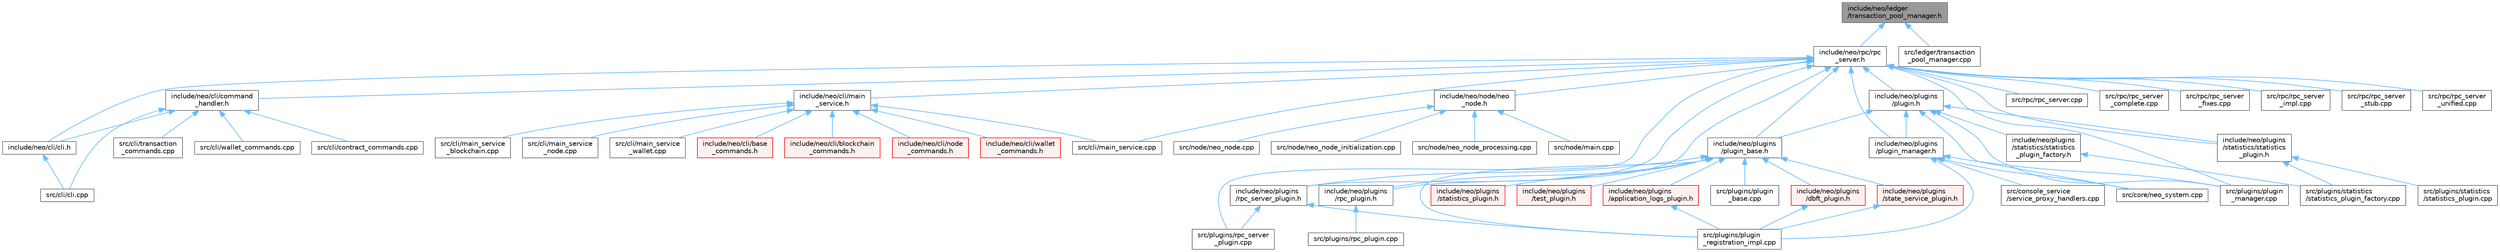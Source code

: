 digraph "include/neo/ledger/transaction_pool_manager.h"
{
 // LATEX_PDF_SIZE
  bgcolor="transparent";
  edge [fontname=Helvetica,fontsize=10,labelfontname=Helvetica,labelfontsize=10];
  node [fontname=Helvetica,fontsize=10,shape=box,height=0.2,width=0.4];
  Node1 [id="Node000001",label="include/neo/ledger\l/transaction_pool_manager.h",height=0.2,width=0.4,color="gray40", fillcolor="grey60", style="filled", fontcolor="black",tooltip=" "];
  Node1 -> Node2 [id="edge1_Node000001_Node000002",dir="back",color="steelblue1",style="solid",tooltip=" "];
  Node2 [id="Node000002",label="include/neo/rpc/rpc\l_server.h",height=0.2,width=0.4,color="grey40", fillcolor="white", style="filled",URL="$rpc__server_8h.html",tooltip=" "];
  Node2 -> Node3 [id="edge2_Node000002_Node000003",dir="back",color="steelblue1",style="solid",tooltip=" "];
  Node3 [id="Node000003",label="include/neo/cli/cli.h",height=0.2,width=0.4,color="grey40", fillcolor="white", style="filled",URL="$cli_8h.html",tooltip=" "];
  Node3 -> Node4 [id="edge3_Node000003_Node000004",dir="back",color="steelblue1",style="solid",tooltip=" "];
  Node4 [id="Node000004",label="src/cli/cli.cpp",height=0.2,width=0.4,color="grey40", fillcolor="white", style="filled",URL="$cli_8cpp.html",tooltip=" "];
  Node2 -> Node5 [id="edge4_Node000002_Node000005",dir="back",color="steelblue1",style="solid",tooltip=" "];
  Node5 [id="Node000005",label="include/neo/cli/command\l_handler.h",height=0.2,width=0.4,color="grey40", fillcolor="white", style="filled",URL="$command__handler_8h.html",tooltip=" "];
  Node5 -> Node3 [id="edge5_Node000005_Node000003",dir="back",color="steelblue1",style="solid",tooltip=" "];
  Node5 -> Node4 [id="edge6_Node000005_Node000004",dir="back",color="steelblue1",style="solid",tooltip=" "];
  Node5 -> Node6 [id="edge7_Node000005_Node000006",dir="back",color="steelblue1",style="solid",tooltip=" "];
  Node6 [id="Node000006",label="src/cli/contract_commands.cpp",height=0.2,width=0.4,color="grey40", fillcolor="white", style="filled",URL="$contract__commands_8cpp.html",tooltip=" "];
  Node5 -> Node7 [id="edge8_Node000005_Node000007",dir="back",color="steelblue1",style="solid",tooltip=" "];
  Node7 [id="Node000007",label="src/cli/transaction\l_commands.cpp",height=0.2,width=0.4,color="grey40", fillcolor="white", style="filled",URL="$transaction__commands_8cpp.html",tooltip=" "];
  Node5 -> Node8 [id="edge9_Node000005_Node000008",dir="back",color="steelblue1",style="solid",tooltip=" "];
  Node8 [id="Node000008",label="src/cli/wallet_commands.cpp",height=0.2,width=0.4,color="grey40", fillcolor="white", style="filled",URL="$wallet__commands_8cpp.html",tooltip=" "];
  Node2 -> Node9 [id="edge10_Node000002_Node000009",dir="back",color="steelblue1",style="solid",tooltip=" "];
  Node9 [id="Node000009",label="include/neo/cli/main\l_service.h",height=0.2,width=0.4,color="grey40", fillcolor="white", style="filled",URL="$main__service_8h.html",tooltip=" "];
  Node9 -> Node10 [id="edge11_Node000009_Node000010",dir="back",color="steelblue1",style="solid",tooltip=" "];
  Node10 [id="Node000010",label="include/neo/cli/base\l_commands.h",height=0.2,width=0.4,color="red", fillcolor="#FFF0F0", style="filled",URL="$base__commands_8h.html",tooltip=" "];
  Node9 -> Node12 [id="edge12_Node000009_Node000012",dir="back",color="steelblue1",style="solid",tooltip=" "];
  Node12 [id="Node000012",label="include/neo/cli/blockchain\l_commands.h",height=0.2,width=0.4,color="red", fillcolor="#FFF0F0", style="filled",URL="$blockchain__commands_8h.html",tooltip=" "];
  Node9 -> Node14 [id="edge13_Node000009_Node000014",dir="back",color="steelblue1",style="solid",tooltip=" "];
  Node14 [id="Node000014",label="include/neo/cli/node\l_commands.h",height=0.2,width=0.4,color="red", fillcolor="#FFF0F0", style="filled",URL="$node__commands_8h.html",tooltip=" "];
  Node9 -> Node16 [id="edge14_Node000009_Node000016",dir="back",color="steelblue1",style="solid",tooltip=" "];
  Node16 [id="Node000016",label="include/neo/cli/wallet\l_commands.h",height=0.2,width=0.4,color="red", fillcolor="#FFF0F0", style="filled",URL="$wallet__commands_8h.html",tooltip=" "];
  Node9 -> Node18 [id="edge15_Node000009_Node000018",dir="back",color="steelblue1",style="solid",tooltip=" "];
  Node18 [id="Node000018",label="src/cli/main_service.cpp",height=0.2,width=0.4,color="grey40", fillcolor="white", style="filled",URL="$main__service_8cpp.html",tooltip=" "];
  Node9 -> Node19 [id="edge16_Node000009_Node000019",dir="back",color="steelblue1",style="solid",tooltip=" "];
  Node19 [id="Node000019",label="src/cli/main_service\l_blockchain.cpp",height=0.2,width=0.4,color="grey40", fillcolor="white", style="filled",URL="$main__service__blockchain_8cpp.html",tooltip=" "];
  Node9 -> Node20 [id="edge17_Node000009_Node000020",dir="back",color="steelblue1",style="solid",tooltip=" "];
  Node20 [id="Node000020",label="src/cli/main_service\l_node.cpp",height=0.2,width=0.4,color="grey40", fillcolor="white", style="filled",URL="$main__service__node_8cpp.html",tooltip=" "];
  Node9 -> Node21 [id="edge18_Node000009_Node000021",dir="back",color="steelblue1",style="solid",tooltip=" "];
  Node21 [id="Node000021",label="src/cli/main_service\l_wallet.cpp",height=0.2,width=0.4,color="grey40", fillcolor="white", style="filled",URL="$main__service__wallet_8cpp.html",tooltip=" "];
  Node2 -> Node22 [id="edge19_Node000002_Node000022",dir="back",color="steelblue1",style="solid",tooltip=" "];
  Node22 [id="Node000022",label="include/neo/node/neo\l_node.h",height=0.2,width=0.4,color="grey40", fillcolor="white", style="filled",URL="$neo__node_8h.html",tooltip=" "];
  Node22 -> Node23 [id="edge20_Node000022_Node000023",dir="back",color="steelblue1",style="solid",tooltip=" "];
  Node23 [id="Node000023",label="src/node/main.cpp",height=0.2,width=0.4,color="grey40", fillcolor="white", style="filled",URL="$main_8cpp.html",tooltip="Main entry point for Neo C++ Node."];
  Node22 -> Node24 [id="edge21_Node000022_Node000024",dir="back",color="steelblue1",style="solid",tooltip=" "];
  Node24 [id="Node000024",label="src/node/neo_node.cpp",height=0.2,width=0.4,color="grey40", fillcolor="white", style="filled",URL="$neo__node_8cpp.html",tooltip=" "];
  Node22 -> Node25 [id="edge22_Node000022_Node000025",dir="back",color="steelblue1",style="solid",tooltip=" "];
  Node25 [id="Node000025",label="src/node/neo_node_initialization.cpp",height=0.2,width=0.4,color="grey40", fillcolor="white", style="filled",URL="$neo__node__initialization_8cpp.html",tooltip=" "];
  Node22 -> Node26 [id="edge23_Node000022_Node000026",dir="back",color="steelblue1",style="solid",tooltip=" "];
  Node26 [id="Node000026",label="src/node/neo_node_processing.cpp",height=0.2,width=0.4,color="grey40", fillcolor="white", style="filled",URL="$neo__node__processing_8cpp.html",tooltip=" "];
  Node2 -> Node27 [id="edge24_Node000002_Node000027",dir="back",color="steelblue1",style="solid",tooltip=" "];
  Node27 [id="Node000027",label="include/neo/plugins\l/plugin.h",height=0.2,width=0.4,color="grey40", fillcolor="white", style="filled",URL="$plugins_2plugin_8h.html",tooltip=" "];
  Node27 -> Node28 [id="edge25_Node000027_Node000028",dir="back",color="steelblue1",style="solid",tooltip=" "];
  Node28 [id="Node000028",label="include/neo/plugins\l/plugin_base.h",height=0.2,width=0.4,color="grey40", fillcolor="white", style="filled",URL="$plugin__base_8h.html",tooltip=" "];
  Node28 -> Node29 [id="edge26_Node000028_Node000029",dir="back",color="steelblue1",style="solid",tooltip=" "];
  Node29 [id="Node000029",label="include/neo/plugins\l/application_logs_plugin.h",height=0.2,width=0.4,color="red", fillcolor="#FFF0F0", style="filled",URL="$application__logs__plugin_8h.html",tooltip=" "];
  Node29 -> Node31 [id="edge27_Node000029_Node000031",dir="back",color="steelblue1",style="solid",tooltip=" "];
  Node31 [id="Node000031",label="src/plugins/plugin\l_registration_impl.cpp",height=0.2,width=0.4,color="grey40", fillcolor="white", style="filled",URL="$plugin__registration__impl_8cpp.html",tooltip=" "];
  Node28 -> Node32 [id="edge28_Node000028_Node000032",dir="back",color="steelblue1",style="solid",tooltip=" "];
  Node32 [id="Node000032",label="include/neo/plugins\l/dbft_plugin.h",height=0.2,width=0.4,color="red", fillcolor="#FFF0F0", style="filled",URL="$dbft__plugin_8h.html",tooltip=" "];
  Node32 -> Node31 [id="edge29_Node000032_Node000031",dir="back",color="steelblue1",style="solid",tooltip=" "];
  Node28 -> Node34 [id="edge30_Node000028_Node000034",dir="back",color="steelblue1",style="solid",tooltip=" "];
  Node34 [id="Node000034",label="include/neo/plugins\l/rpc_plugin.h",height=0.2,width=0.4,color="grey40", fillcolor="white", style="filled",URL="$rpc__plugin_8h.html",tooltip=" "];
  Node34 -> Node35 [id="edge31_Node000034_Node000035",dir="back",color="steelblue1",style="solid",tooltip=" "];
  Node35 [id="Node000035",label="src/plugins/rpc_plugin.cpp",height=0.2,width=0.4,color="grey40", fillcolor="white", style="filled",URL="$rpc__plugin_8cpp.html",tooltip=" "];
  Node28 -> Node36 [id="edge32_Node000028_Node000036",dir="back",color="steelblue1",style="solid",tooltip=" "];
  Node36 [id="Node000036",label="include/neo/plugins\l/rpc_server_plugin.h",height=0.2,width=0.4,color="grey40", fillcolor="white", style="filled",URL="$rpc__server__plugin_8h.html",tooltip=" "];
  Node36 -> Node31 [id="edge33_Node000036_Node000031",dir="back",color="steelblue1",style="solid",tooltip=" "];
  Node36 -> Node37 [id="edge34_Node000036_Node000037",dir="back",color="steelblue1",style="solid",tooltip=" "];
  Node37 [id="Node000037",label="src/plugins/rpc_server\l_plugin.cpp",height=0.2,width=0.4,color="grey40", fillcolor="white", style="filled",URL="$rpc__server__plugin_8cpp.html",tooltip=" "];
  Node28 -> Node38 [id="edge35_Node000028_Node000038",dir="back",color="steelblue1",style="solid",tooltip=" "];
  Node38 [id="Node000038",label="include/neo/plugins\l/state_service_plugin.h",height=0.2,width=0.4,color="red", fillcolor="#FFF0F0", style="filled",URL="$state__service__plugin_8h.html",tooltip=" "];
  Node38 -> Node31 [id="edge36_Node000038_Node000031",dir="back",color="steelblue1",style="solid",tooltip=" "];
  Node28 -> Node40 [id="edge37_Node000028_Node000040",dir="back",color="steelblue1",style="solid",tooltip=" "];
  Node40 [id="Node000040",label="include/neo/plugins\l/statistics_plugin.h",height=0.2,width=0.4,color="red", fillcolor="#FFF0F0", style="filled",URL="$statistics__plugin_8h.html",tooltip=" "];
  Node28 -> Node42 [id="edge38_Node000028_Node000042",dir="back",color="steelblue1",style="solid",tooltip=" "];
  Node42 [id="Node000042",label="include/neo/plugins\l/test_plugin.h",height=0.2,width=0.4,color="red", fillcolor="#FFF0F0", style="filled",URL="$test__plugin_8h.html",tooltip=" "];
  Node28 -> Node44 [id="edge39_Node000028_Node000044",dir="back",color="steelblue1",style="solid",tooltip=" "];
  Node44 [id="Node000044",label="src/plugins/plugin\l_base.cpp",height=0.2,width=0.4,color="grey40", fillcolor="white", style="filled",URL="$plugin__base_8cpp.html",tooltip=" "];
  Node28 -> Node31 [id="edge40_Node000028_Node000031",dir="back",color="steelblue1",style="solid",tooltip=" "];
  Node27 -> Node45 [id="edge41_Node000027_Node000045",dir="back",color="steelblue1",style="solid",tooltip=" "];
  Node45 [id="Node000045",label="include/neo/plugins\l/plugin_manager.h",height=0.2,width=0.4,color="grey40", fillcolor="white", style="filled",URL="$plugin__manager_8h.html",tooltip=" "];
  Node45 -> Node46 [id="edge42_Node000045_Node000046",dir="back",color="steelblue1",style="solid",tooltip=" "];
  Node46 [id="Node000046",label="src/console_service\l/service_proxy_handlers.cpp",height=0.2,width=0.4,color="grey40", fillcolor="white", style="filled",URL="$service__proxy__handlers_8cpp.html",tooltip=" "];
  Node45 -> Node47 [id="edge43_Node000045_Node000047",dir="back",color="steelblue1",style="solid",tooltip=" "];
  Node47 [id="Node000047",label="src/core/neo_system.cpp",height=0.2,width=0.4,color="grey40", fillcolor="white", style="filled",URL="$core_2neo__system_8cpp.html",tooltip=" "];
  Node45 -> Node48 [id="edge44_Node000045_Node000048",dir="back",color="steelblue1",style="solid",tooltip=" "];
  Node48 [id="Node000048",label="src/plugins/plugin\l_manager.cpp",height=0.2,width=0.4,color="grey40", fillcolor="white", style="filled",URL="$plugin__manager_8cpp.html",tooltip=" "];
  Node45 -> Node31 [id="edge45_Node000045_Node000031",dir="back",color="steelblue1",style="solid",tooltip=" "];
  Node27 -> Node49 [id="edge46_Node000027_Node000049",dir="back",color="steelblue1",style="solid",tooltip=" "];
  Node49 [id="Node000049",label="include/neo/plugins\l/statistics/statistics\l_plugin.h",height=0.2,width=0.4,color="grey40", fillcolor="white", style="filled",URL="$statistics_2statistics__plugin_8h.html",tooltip=" "];
  Node49 -> Node50 [id="edge47_Node000049_Node000050",dir="back",color="steelblue1",style="solid",tooltip=" "];
  Node50 [id="Node000050",label="src/plugins/statistics\l/statistics_plugin.cpp",height=0.2,width=0.4,color="grey40", fillcolor="white", style="filled",URL="$statistics_2statistics__plugin_8cpp.html",tooltip=" "];
  Node49 -> Node51 [id="edge48_Node000049_Node000051",dir="back",color="steelblue1",style="solid",tooltip=" "];
  Node51 [id="Node000051",label="src/plugins/statistics\l/statistics_plugin_factory.cpp",height=0.2,width=0.4,color="grey40", fillcolor="white", style="filled",URL="$statistics__plugin__factory_8cpp.html",tooltip=" "];
  Node27 -> Node52 [id="edge49_Node000027_Node000052",dir="back",color="steelblue1",style="solid",tooltip=" "];
  Node52 [id="Node000052",label="include/neo/plugins\l/statistics/statistics\l_plugin_factory.h",height=0.2,width=0.4,color="grey40", fillcolor="white", style="filled",URL="$statistics__plugin__factory_8h.html",tooltip=" "];
  Node52 -> Node51 [id="edge50_Node000052_Node000051",dir="back",color="steelblue1",style="solid",tooltip=" "];
  Node27 -> Node47 [id="edge51_Node000027_Node000047",dir="back",color="steelblue1",style="solid",tooltip=" "];
  Node27 -> Node48 [id="edge52_Node000027_Node000048",dir="back",color="steelblue1",style="solid",tooltip=" "];
  Node2 -> Node28 [id="edge53_Node000002_Node000028",dir="back",color="steelblue1",style="solid",tooltip=" "];
  Node2 -> Node45 [id="edge54_Node000002_Node000045",dir="back",color="steelblue1",style="solid",tooltip=" "];
  Node2 -> Node34 [id="edge55_Node000002_Node000034",dir="back",color="steelblue1",style="solid",tooltip=" "];
  Node2 -> Node36 [id="edge56_Node000002_Node000036",dir="back",color="steelblue1",style="solid",tooltip=" "];
  Node2 -> Node49 [id="edge57_Node000002_Node000049",dir="back",color="steelblue1",style="solid",tooltip=" "];
  Node2 -> Node18 [id="edge58_Node000002_Node000018",dir="back",color="steelblue1",style="solid",tooltip=" "];
  Node2 -> Node48 [id="edge59_Node000002_Node000048",dir="back",color="steelblue1",style="solid",tooltip=" "];
  Node2 -> Node37 [id="edge60_Node000002_Node000037",dir="back",color="steelblue1",style="solid",tooltip=" "];
  Node2 -> Node53 [id="edge61_Node000002_Node000053",dir="back",color="steelblue1",style="solid",tooltip=" "];
  Node53 [id="Node000053",label="src/rpc/rpc_server.cpp",height=0.2,width=0.4,color="grey40", fillcolor="white", style="filled",URL="$rpc__server_8cpp.html",tooltip=" "];
  Node2 -> Node54 [id="edge62_Node000002_Node000054",dir="back",color="steelblue1",style="solid",tooltip=" "];
  Node54 [id="Node000054",label="src/rpc/rpc_server\l_complete.cpp",height=0.2,width=0.4,color="grey40", fillcolor="white", style="filled",URL="$rpc__server__complete_8cpp.html",tooltip=" "];
  Node2 -> Node55 [id="edge63_Node000002_Node000055",dir="back",color="steelblue1",style="solid",tooltip=" "];
  Node55 [id="Node000055",label="src/rpc/rpc_server\l_fixes.cpp",height=0.2,width=0.4,color="grey40", fillcolor="white", style="filled",URL="$rpc__server__fixes_8cpp.html",tooltip=" "];
  Node2 -> Node56 [id="edge64_Node000002_Node000056",dir="back",color="steelblue1",style="solid",tooltip=" "];
  Node56 [id="Node000056",label="src/rpc/rpc_server\l_impl.cpp",height=0.2,width=0.4,color="grey40", fillcolor="white", style="filled",URL="$rpc__server__impl_8cpp.html",tooltip=" "];
  Node2 -> Node57 [id="edge65_Node000002_Node000057",dir="back",color="steelblue1",style="solid",tooltip=" "];
  Node57 [id="Node000057",label="src/rpc/rpc_server\l_stub.cpp",height=0.2,width=0.4,color="grey40", fillcolor="white", style="filled",URL="$rpc__server__stub_8cpp.html",tooltip=" "];
  Node2 -> Node58 [id="edge66_Node000002_Node000058",dir="back",color="steelblue1",style="solid",tooltip=" "];
  Node58 [id="Node000058",label="src/rpc/rpc_server\l_unified.cpp",height=0.2,width=0.4,color="grey40", fillcolor="white", style="filled",URL="$rpc__server__unified_8cpp.html",tooltip=" "];
  Node1 -> Node59 [id="edge67_Node000001_Node000059",dir="back",color="steelblue1",style="solid",tooltip=" "];
  Node59 [id="Node000059",label="src/ledger/transaction\l_pool_manager.cpp",height=0.2,width=0.4,color="grey40", fillcolor="white", style="filled",URL="$transaction__pool__manager_8cpp.html",tooltip=" "];
}
